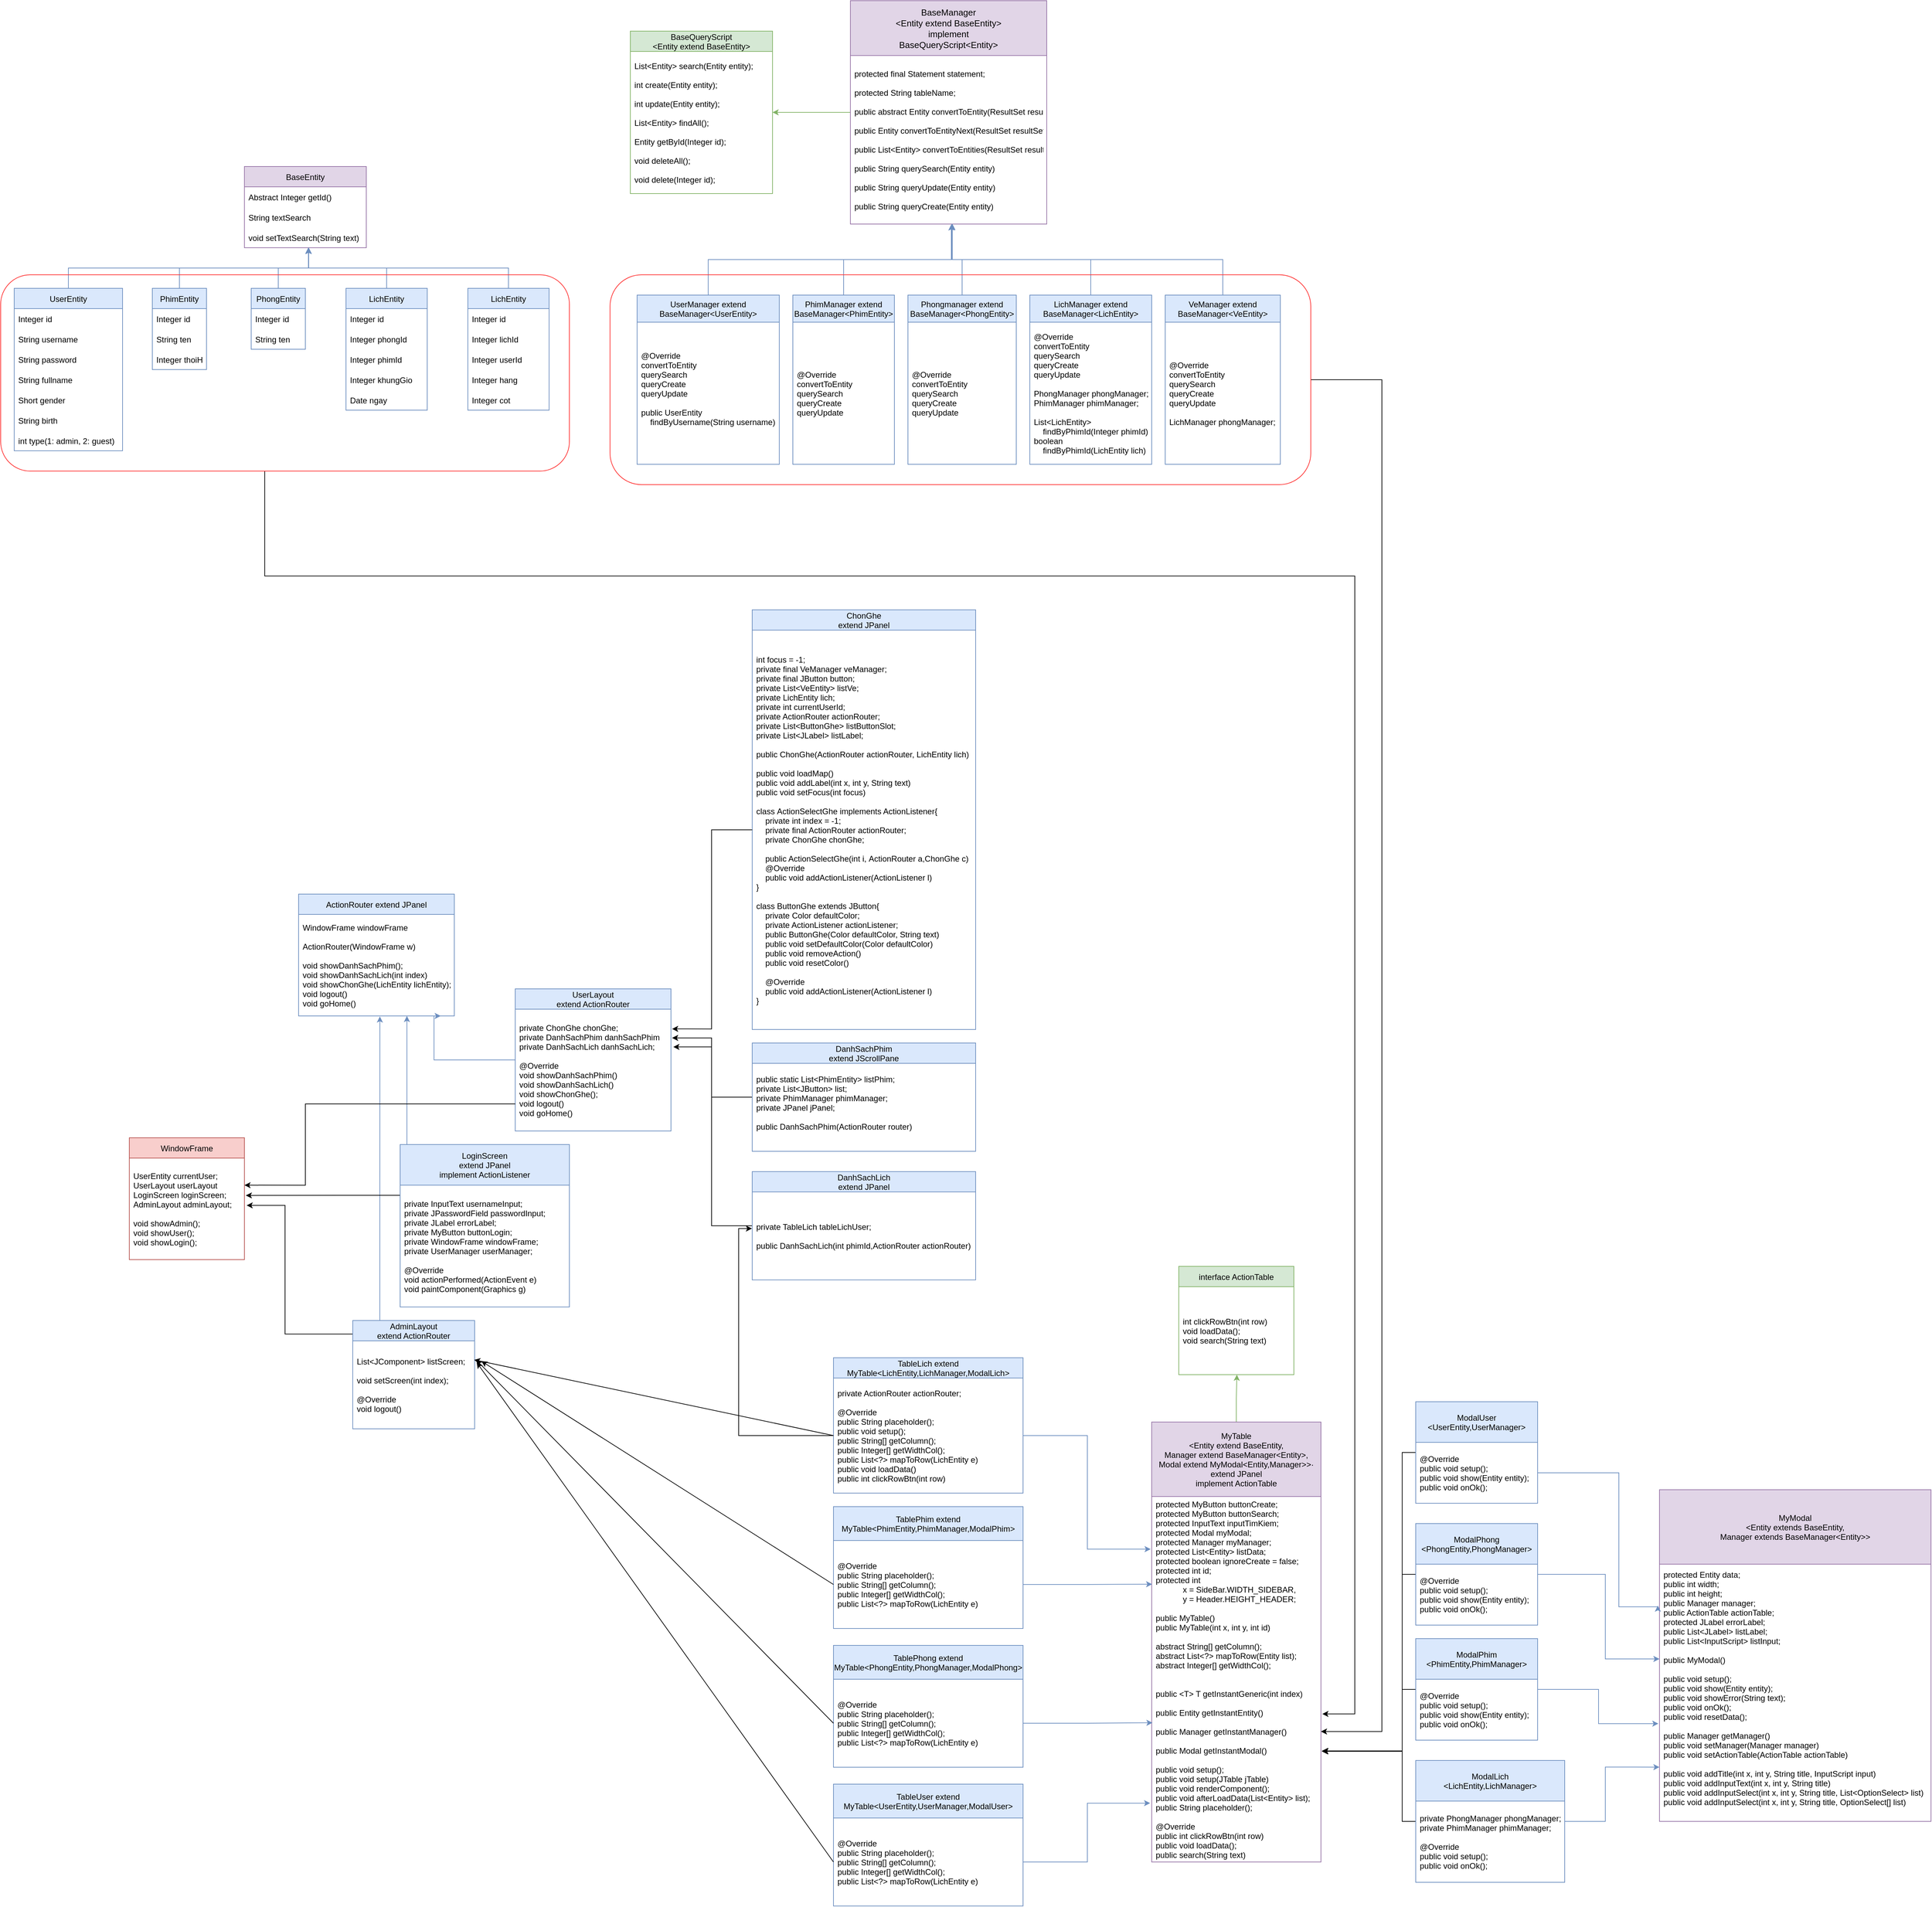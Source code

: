 <mxfile version="20.2.3" type="github">
  <diagram id="tWVxE0LewZjpC4ViL2S1" name="Trang-1">
    <mxGraphModel dx="1038" dy="571" grid="1" gridSize="10" guides="1" tooltips="1" connect="1" arrows="1" fold="1" page="1" pageScale="1" pageWidth="3300" pageHeight="4681" math="0" shadow="0">
      <root>
        <mxCell id="0" />
        <mxCell id="1" parent="0" />
        <mxCell id="_5IBjs-MmwCAJs9iHbY4-4" value="BaseEntity" style="swimlane;fontStyle=0;childLayout=stackLayout;horizontal=1;startSize=30;horizontalStack=0;resizeParent=1;resizeParentMax=0;resizeLast=0;collapsible=1;marginBottom=0;fillColor=#e1d5e7;strokeColor=#9673a6;" parent="1" vertex="1">
          <mxGeometry x="400" y="445" width="180" height="120" as="geometry" />
        </mxCell>
        <mxCell id="_5IBjs-MmwCAJs9iHbY4-5" value="Abstract Integer getId()                " style="text;strokeColor=none;fillColor=none;align=left;verticalAlign=middle;spacingLeft=4;spacingRight=4;overflow=hidden;points=[[0,0.5],[1,0.5]];portConstraint=eastwest;rotatable=0;" parent="_5IBjs-MmwCAJs9iHbY4-4" vertex="1">
          <mxGeometry y="30" width="180" height="30" as="geometry" />
        </mxCell>
        <mxCell id="_5IBjs-MmwCAJs9iHbY4-6" value="String textSearch" style="text;strokeColor=none;fillColor=none;align=left;verticalAlign=middle;spacingLeft=4;spacingRight=4;overflow=hidden;points=[[0,0.5],[1,0.5]];portConstraint=eastwest;rotatable=0;" parent="_5IBjs-MmwCAJs9iHbY4-4" vertex="1">
          <mxGeometry y="60" width="180" height="30" as="geometry" />
        </mxCell>
        <mxCell id="_5IBjs-MmwCAJs9iHbY4-7" value="void setTextSearch(String text)" style="text;strokeColor=none;fillColor=none;align=left;verticalAlign=middle;spacingLeft=4;spacingRight=4;overflow=hidden;points=[[0,0.5],[1,0.5]];portConstraint=eastwest;rotatable=0;" parent="_5IBjs-MmwCAJs9iHbY4-4" vertex="1">
          <mxGeometry y="90" width="180" height="30" as="geometry" />
        </mxCell>
        <mxCell id="THJy1XiFaCZpNf5jF_s0-51" style="edgeStyle=orthogonalEdgeStyle;rounded=0;orthogonalLoop=1;jettySize=auto;html=1;entryX=0.526;entryY=0.992;entryDx=0;entryDy=0;entryPerimeter=0;fillColor=#dae8fc;strokeColor=#6c8ebf;" edge="1" parent="1" source="_5IBjs-MmwCAJs9iHbY4-8" target="_5IBjs-MmwCAJs9iHbY4-7">
          <mxGeometry relative="1" as="geometry" />
        </mxCell>
        <mxCell id="_5IBjs-MmwCAJs9iHbY4-8" value="UserEntity" style="swimlane;fontStyle=0;childLayout=stackLayout;horizontal=1;startSize=30;horizontalStack=0;resizeParent=1;resizeParentMax=0;resizeLast=0;collapsible=1;marginBottom=0;fillColor=#dae8fc;strokeColor=#6c8ebf;" parent="1" vertex="1">
          <mxGeometry x="60" y="625" width="160" height="240" as="geometry" />
        </mxCell>
        <mxCell id="_5IBjs-MmwCAJs9iHbY4-9" value="Integer id" style="text;strokeColor=none;fillColor=none;align=left;verticalAlign=middle;spacingLeft=4;spacingRight=4;overflow=hidden;points=[[0,0.5],[1,0.5]];portConstraint=eastwest;rotatable=0;" parent="_5IBjs-MmwCAJs9iHbY4-8" vertex="1">
          <mxGeometry y="30" width="160" height="30" as="geometry" />
        </mxCell>
        <mxCell id="_5IBjs-MmwCAJs9iHbY4-10" value="String username" style="text;strokeColor=none;fillColor=none;align=left;verticalAlign=middle;spacingLeft=4;spacingRight=4;overflow=hidden;points=[[0,0.5],[1,0.5]];portConstraint=eastwest;rotatable=0;" parent="_5IBjs-MmwCAJs9iHbY4-8" vertex="1">
          <mxGeometry y="60" width="160" height="30" as="geometry" />
        </mxCell>
        <mxCell id="_5IBjs-MmwCAJs9iHbY4-11" value="String password" style="text;strokeColor=none;fillColor=none;align=left;verticalAlign=middle;spacingLeft=4;spacingRight=4;overflow=hidden;points=[[0,0.5],[1,0.5]];portConstraint=eastwest;rotatable=0;" parent="_5IBjs-MmwCAJs9iHbY4-8" vertex="1">
          <mxGeometry y="90" width="160" height="30" as="geometry" />
        </mxCell>
        <mxCell id="_5IBjs-MmwCAJs9iHbY4-18" value="String fullname" style="text;strokeColor=none;fillColor=none;align=left;verticalAlign=middle;spacingLeft=4;spacingRight=4;overflow=hidden;points=[[0,0.5],[1,0.5]];portConstraint=eastwest;rotatable=0;" parent="_5IBjs-MmwCAJs9iHbY4-8" vertex="1">
          <mxGeometry y="120" width="160" height="30" as="geometry" />
        </mxCell>
        <mxCell id="_5IBjs-MmwCAJs9iHbY4-17" value="Short gender" style="text;strokeColor=none;fillColor=none;align=left;verticalAlign=middle;spacingLeft=4;spacingRight=4;overflow=hidden;points=[[0,0.5],[1,0.5]];portConstraint=eastwest;rotatable=0;" parent="_5IBjs-MmwCAJs9iHbY4-8" vertex="1">
          <mxGeometry y="150" width="160" height="30" as="geometry" />
        </mxCell>
        <mxCell id="_5IBjs-MmwCAJs9iHbY4-16" value="String birth" style="text;strokeColor=none;fillColor=none;align=left;verticalAlign=middle;spacingLeft=4;spacingRight=4;overflow=hidden;points=[[0,0.5],[1,0.5]];portConstraint=eastwest;rotatable=0;" parent="_5IBjs-MmwCAJs9iHbY4-8" vertex="1">
          <mxGeometry y="180" width="160" height="30" as="geometry" />
        </mxCell>
        <mxCell id="_5IBjs-MmwCAJs9iHbY4-15" value="int type(1: admin, 2: guest)" style="text;strokeColor=none;fillColor=none;align=left;verticalAlign=middle;spacingLeft=4;spacingRight=4;overflow=hidden;points=[[0,0.5],[1,0.5]];portConstraint=eastwest;rotatable=0;" parent="_5IBjs-MmwCAJs9iHbY4-8" vertex="1">
          <mxGeometry y="210" width="160" height="30" as="geometry" />
        </mxCell>
        <mxCell id="THJy1XiFaCZpNf5jF_s0-52" style="edgeStyle=orthogonalEdgeStyle;rounded=0;orthogonalLoop=1;jettySize=auto;html=1;entryX=0.526;entryY=0.992;entryDx=0;entryDy=0;entryPerimeter=0;fillColor=#dae8fc;strokeColor=#6c8ebf;" edge="1" parent="1" source="_5IBjs-MmwCAJs9iHbY4-19" target="_5IBjs-MmwCAJs9iHbY4-7">
          <mxGeometry relative="1" as="geometry" />
        </mxCell>
        <mxCell id="_5IBjs-MmwCAJs9iHbY4-19" value="PhimEntity" style="swimlane;fontStyle=0;childLayout=stackLayout;horizontal=1;startSize=30;horizontalStack=0;resizeParent=1;resizeParentMax=0;resizeLast=0;collapsible=1;marginBottom=0;fillColor=#dae8fc;strokeColor=#6c8ebf;" parent="1" vertex="1">
          <mxGeometry x="264" y="625" width="80" height="120" as="geometry" />
        </mxCell>
        <mxCell id="_5IBjs-MmwCAJs9iHbY4-20" value="Integer id" style="text;strokeColor=none;fillColor=none;align=left;verticalAlign=middle;spacingLeft=4;spacingRight=4;overflow=hidden;points=[[0,0.5],[1,0.5]];portConstraint=eastwest;rotatable=0;" parent="_5IBjs-MmwCAJs9iHbY4-19" vertex="1">
          <mxGeometry y="30" width="80" height="30" as="geometry" />
        </mxCell>
        <mxCell id="_5IBjs-MmwCAJs9iHbY4-21" value="String ten" style="text;strokeColor=none;fillColor=none;align=left;verticalAlign=middle;spacingLeft=4;spacingRight=4;overflow=hidden;points=[[0,0.5],[1,0.5]];portConstraint=eastwest;rotatable=0;" parent="_5IBjs-MmwCAJs9iHbY4-19" vertex="1">
          <mxGeometry y="60" width="80" height="30" as="geometry" />
        </mxCell>
        <mxCell id="_5IBjs-MmwCAJs9iHbY4-22" value="Integer thoiHan" style="text;strokeColor=none;fillColor=none;align=left;verticalAlign=middle;spacingLeft=4;spacingRight=4;overflow=hidden;points=[[0,0.5],[1,0.5]];portConstraint=eastwest;rotatable=0;" parent="_5IBjs-MmwCAJs9iHbY4-19" vertex="1">
          <mxGeometry y="90" width="80" height="30" as="geometry" />
        </mxCell>
        <mxCell id="THJy1XiFaCZpNf5jF_s0-54" style="edgeStyle=orthogonalEdgeStyle;rounded=0;orthogonalLoop=1;jettySize=auto;html=1;entryX=0.526;entryY=0.973;entryDx=0;entryDy=0;entryPerimeter=0;fillColor=#dae8fc;strokeColor=#6c8ebf;" edge="1" parent="1" source="_5IBjs-MmwCAJs9iHbY4-27" target="_5IBjs-MmwCAJs9iHbY4-7">
          <mxGeometry relative="1" as="geometry" />
        </mxCell>
        <mxCell id="_5IBjs-MmwCAJs9iHbY4-27" value="PhongEntity" style="swimlane;fontStyle=0;childLayout=stackLayout;horizontal=1;startSize=30;horizontalStack=0;resizeParent=1;resizeParentMax=0;resizeLast=0;collapsible=1;marginBottom=0;fillColor=#dae8fc;strokeColor=#6c8ebf;" parent="1" vertex="1">
          <mxGeometry x="410" y="625" width="80" height="90" as="geometry" />
        </mxCell>
        <mxCell id="_5IBjs-MmwCAJs9iHbY4-28" value="Integer id" style="text;strokeColor=none;fillColor=none;align=left;verticalAlign=middle;spacingLeft=4;spacingRight=4;overflow=hidden;points=[[0,0.5],[1,0.5]];portConstraint=eastwest;rotatable=0;" parent="_5IBjs-MmwCAJs9iHbY4-27" vertex="1">
          <mxGeometry y="30" width="80" height="30" as="geometry" />
        </mxCell>
        <mxCell id="_5IBjs-MmwCAJs9iHbY4-29" value="String ten" style="text;strokeColor=none;fillColor=none;align=left;verticalAlign=middle;spacingLeft=4;spacingRight=4;overflow=hidden;points=[[0,0.5],[1,0.5]];portConstraint=eastwest;rotatable=0;" parent="_5IBjs-MmwCAJs9iHbY4-27" vertex="1">
          <mxGeometry y="60" width="80" height="30" as="geometry" />
        </mxCell>
        <mxCell id="THJy1XiFaCZpNf5jF_s0-55" style="edgeStyle=orthogonalEdgeStyle;rounded=0;orthogonalLoop=1;jettySize=auto;html=1;entryX=0.527;entryY=1.009;entryDx=0;entryDy=0;entryPerimeter=0;fillColor=#dae8fc;strokeColor=#6c8ebf;" edge="1" parent="1" source="_5IBjs-MmwCAJs9iHbY4-34" target="_5IBjs-MmwCAJs9iHbY4-7">
          <mxGeometry relative="1" as="geometry" />
        </mxCell>
        <mxCell id="_5IBjs-MmwCAJs9iHbY4-34" value="LichEntity" style="swimlane;fontStyle=0;childLayout=stackLayout;horizontal=1;startSize=30;horizontalStack=0;resizeParent=1;resizeParentMax=0;resizeLast=0;collapsible=1;marginBottom=0;fillColor=#dae8fc;strokeColor=#6c8ebf;" parent="1" vertex="1">
          <mxGeometry x="550" y="625" width="120" height="180" as="geometry" />
        </mxCell>
        <mxCell id="_5IBjs-MmwCAJs9iHbY4-35" value="Integer id" style="text;strokeColor=none;fillColor=none;align=left;verticalAlign=middle;spacingLeft=4;spacingRight=4;overflow=hidden;points=[[0,0.5],[1,0.5]];portConstraint=eastwest;rotatable=0;" parent="_5IBjs-MmwCAJs9iHbY4-34" vertex="1">
          <mxGeometry y="30" width="120" height="30" as="geometry" />
        </mxCell>
        <mxCell id="_5IBjs-MmwCAJs9iHbY4-36" value="Integer phongId" style="text;strokeColor=none;fillColor=none;align=left;verticalAlign=middle;spacingLeft=4;spacingRight=4;overflow=hidden;points=[[0,0.5],[1,0.5]];portConstraint=eastwest;rotatable=0;" parent="_5IBjs-MmwCAJs9iHbY4-34" vertex="1">
          <mxGeometry y="60" width="120" height="30" as="geometry" />
        </mxCell>
        <mxCell id="_5IBjs-MmwCAJs9iHbY4-37" value="Integer phimId" style="text;strokeColor=none;fillColor=none;align=left;verticalAlign=middle;spacingLeft=4;spacingRight=4;overflow=hidden;points=[[0,0.5],[1,0.5]];portConstraint=eastwest;rotatable=0;" parent="_5IBjs-MmwCAJs9iHbY4-34" vertex="1">
          <mxGeometry y="90" width="120" height="30" as="geometry" />
        </mxCell>
        <mxCell id="_5IBjs-MmwCAJs9iHbY4-38" value="Integer khungGio" style="text;strokeColor=none;fillColor=none;align=left;verticalAlign=middle;spacingLeft=4;spacingRight=4;overflow=hidden;points=[[0,0.5],[1,0.5]];portConstraint=eastwest;rotatable=0;" parent="_5IBjs-MmwCAJs9iHbY4-34" vertex="1">
          <mxGeometry y="120" width="120" height="30" as="geometry" />
        </mxCell>
        <mxCell id="_5IBjs-MmwCAJs9iHbY4-39" value="Date ngay" style="text;strokeColor=none;fillColor=none;align=left;verticalAlign=middle;spacingLeft=4;spacingRight=4;overflow=hidden;points=[[0,0.5],[1,0.5]];portConstraint=eastwest;rotatable=0;" parent="_5IBjs-MmwCAJs9iHbY4-34" vertex="1">
          <mxGeometry y="150" width="120" height="30" as="geometry" />
        </mxCell>
        <mxCell id="THJy1XiFaCZpNf5jF_s0-56" style="edgeStyle=orthogonalEdgeStyle;rounded=0;orthogonalLoop=1;jettySize=auto;html=1;entryX=0.526;entryY=1.009;entryDx=0;entryDy=0;entryPerimeter=0;fillColor=#dae8fc;strokeColor=#6c8ebf;" edge="1" parent="1" source="_5IBjs-MmwCAJs9iHbY4-42" target="_5IBjs-MmwCAJs9iHbY4-7">
          <mxGeometry relative="1" as="geometry" />
        </mxCell>
        <mxCell id="_5IBjs-MmwCAJs9iHbY4-42" value="LichEntity" style="swimlane;fontStyle=0;childLayout=stackLayout;horizontal=1;startSize=30;horizontalStack=0;resizeParent=1;resizeParentMax=0;resizeLast=0;collapsible=1;marginBottom=0;fillColor=#dae8fc;strokeColor=#6c8ebf;" parent="1" vertex="1">
          <mxGeometry x="730" y="625" width="120" height="180" as="geometry" />
        </mxCell>
        <mxCell id="_5IBjs-MmwCAJs9iHbY4-43" value="Integer id" style="text;strokeColor=none;fillColor=none;align=left;verticalAlign=middle;spacingLeft=4;spacingRight=4;overflow=hidden;points=[[0,0.5],[1,0.5]];portConstraint=eastwest;rotatable=0;" parent="_5IBjs-MmwCAJs9iHbY4-42" vertex="1">
          <mxGeometry y="30" width="120" height="30" as="geometry" />
        </mxCell>
        <mxCell id="_5IBjs-MmwCAJs9iHbY4-44" value="Integer lichId" style="text;strokeColor=none;fillColor=none;align=left;verticalAlign=middle;spacingLeft=4;spacingRight=4;overflow=hidden;points=[[0,0.5],[1,0.5]];portConstraint=eastwest;rotatable=0;" parent="_5IBjs-MmwCAJs9iHbY4-42" vertex="1">
          <mxGeometry y="60" width="120" height="30" as="geometry" />
        </mxCell>
        <mxCell id="_5IBjs-MmwCAJs9iHbY4-45" value="Integer userId" style="text;strokeColor=none;fillColor=none;align=left;verticalAlign=middle;spacingLeft=4;spacingRight=4;overflow=hidden;points=[[0,0.5],[1,0.5]];portConstraint=eastwest;rotatable=0;" parent="_5IBjs-MmwCAJs9iHbY4-42" vertex="1">
          <mxGeometry y="90" width="120" height="30" as="geometry" />
        </mxCell>
        <mxCell id="_5IBjs-MmwCAJs9iHbY4-46" value="Integer hang" style="text;strokeColor=none;fillColor=none;align=left;verticalAlign=middle;spacingLeft=4;spacingRight=4;overflow=hidden;points=[[0,0.5],[1,0.5]];portConstraint=eastwest;rotatable=0;" parent="_5IBjs-MmwCAJs9iHbY4-42" vertex="1">
          <mxGeometry y="120" width="120" height="30" as="geometry" />
        </mxCell>
        <mxCell id="_5IBjs-MmwCAJs9iHbY4-47" value="Integer cot" style="text;strokeColor=none;fillColor=none;align=left;verticalAlign=middle;spacingLeft=4;spacingRight=4;overflow=hidden;points=[[0,0.5],[1,0.5]];portConstraint=eastwest;rotatable=0;" parent="_5IBjs-MmwCAJs9iHbY4-42" vertex="1">
          <mxGeometry y="150" width="120" height="30" as="geometry" />
        </mxCell>
        <mxCell id="_5IBjs-MmwCAJs9iHbY4-83" value="" style="edgeStyle=orthogonalEdgeStyle;rounded=0;orthogonalLoop=1;jettySize=auto;html=1;fontSize=13;fillColor=#d5e8d4;strokeColor=#82b366;" parent="1" source="_5IBjs-MmwCAJs9iHbY4-48" target="_5IBjs-MmwCAJs9iHbY4-80" edge="1">
          <mxGeometry relative="1" as="geometry">
            <Array as="points">
              <mxPoint x="1375" y="405" />
              <mxPoint x="1375" y="405" />
            </Array>
          </mxGeometry>
        </mxCell>
        <mxCell id="_5IBjs-MmwCAJs9iHbY4-48" value="BaseManager&#xa;&lt;Entity extend BaseEntity&gt;&#xa;implement &#xa;BaseQueryScript&lt;Entity&gt;" style="swimlane;fontStyle=0;childLayout=stackLayout;horizontal=1;startSize=81;horizontalStack=0;resizeParent=1;resizeParentMax=0;resizeLast=0;collapsible=1;marginBottom=0;fontSize=13;fillColor=#e1d5e7;strokeColor=#9673a6;" parent="1" vertex="1">
          <mxGeometry x="1295" y="200" width="290" height="330" as="geometry" />
        </mxCell>
        <mxCell id="_5IBjs-MmwCAJs9iHbY4-49" value="protected final Statement statement;&#xa;&#xa;protected String tableName;&#xa;&#xa;public abstract Entity convertToEntity(ResultSet resultSet)&#xa;&#xa;public Entity convertToEntityNext(ResultSet resultSet)&#xa;&#xa;public List&lt;Entity&gt; convertToEntities(ResultSet resultSet)&#xa;&#xa;public String querySearch(Entity entity)&#xa;&#xa;public String queryUpdate(Entity entity)&#xa;&#xa;public String queryCreate(Entity entity)" style="text;strokeColor=none;fillColor=none;align=left;verticalAlign=middle;spacingLeft=4;spacingRight=4;overflow=hidden;points=[[0,0.5],[1,0.5]];portConstraint=eastwest;rotatable=0;" parent="_5IBjs-MmwCAJs9iHbY4-48" vertex="1">
          <mxGeometry y="81" width="290" height="249" as="geometry" />
        </mxCell>
        <mxCell id="THJy1XiFaCZpNf5jF_s0-68" style="edgeStyle=orthogonalEdgeStyle;rounded=0;orthogonalLoop=1;jettySize=auto;html=1;entryX=0.519;entryY=0.998;entryDx=0;entryDy=0;entryPerimeter=0;fillColor=#dae8fc;strokeColor=#6c8ebf;" edge="1" parent="1" source="_5IBjs-MmwCAJs9iHbY4-60" target="_5IBjs-MmwCAJs9iHbY4-49">
          <mxGeometry relative="1" as="geometry" />
        </mxCell>
        <mxCell id="_5IBjs-MmwCAJs9iHbY4-60" value="UserManager extend&#xa;BaseManager&lt;UserEntity&gt;" style="swimlane;fontStyle=0;childLayout=stackLayout;horizontal=1;startSize=40;horizontalStack=0;resizeParent=1;resizeParentMax=0;resizeLast=0;collapsible=1;marginBottom=0;fillColor=#dae8fc;strokeColor=#6c8ebf;" parent="1" vertex="1">
          <mxGeometry x="980" y="635" width="210" height="250" as="geometry" />
        </mxCell>
        <mxCell id="_5IBjs-MmwCAJs9iHbY4-63" value="@Override&#xa;convertToEntity&#xa;querySearch&#xa;queryCreate&#xa;queryUpdate&#xa;&#xa;public UserEntity&#xa;    findByUsername(String username)&#xa;" style="text;strokeColor=none;fillColor=none;align=left;verticalAlign=middle;spacingLeft=4;spacingRight=4;overflow=hidden;points=[[0,0.5],[1,0.5]];portConstraint=eastwest;rotatable=0;" parent="_5IBjs-MmwCAJs9iHbY4-60" vertex="1">
          <mxGeometry y="40" width="210" height="210" as="geometry" />
        </mxCell>
        <mxCell id="_5IBjs-MmwCAJs9iHbY4-79" value="BaseQueryScript&#xa;&lt;Entity extend BaseEntity&gt;" style="swimlane;fontStyle=0;childLayout=stackLayout;horizontal=1;startSize=30;horizontalStack=0;resizeParent=1;resizeParentMax=0;resizeLast=0;collapsible=1;marginBottom=0;fillColor=#d5e8d4;strokeColor=#82b366;" parent="1" vertex="1">
          <mxGeometry x="970" y="245" width="210" height="240" as="geometry" />
        </mxCell>
        <mxCell id="_5IBjs-MmwCAJs9iHbY4-80" value="List&lt;Entity&gt; search(Entity entity);&#xa;&#xa;int create(Entity entity);&#xa;&#xa;int update(Entity entity);&#xa;&#xa;List&lt;Entity&gt; findAll();&#xa;&#xa;Entity getById(Integer id);&#xa;&#xa;void deleteAll();&#xa;&#xa;void delete(Integer id);" style="text;strokeColor=none;fillColor=none;align=left;verticalAlign=middle;spacingLeft=4;spacingRight=4;overflow=hidden;points=[[0,0.5],[1,0.5]];portConstraint=eastwest;rotatable=0;" parent="_5IBjs-MmwCAJs9iHbY4-79" vertex="1">
          <mxGeometry y="30" width="210" height="210" as="geometry" />
        </mxCell>
        <mxCell id="THJy1XiFaCZpNf5jF_s0-67" style="edgeStyle=orthogonalEdgeStyle;rounded=0;orthogonalLoop=1;jettySize=auto;html=1;entryX=0.519;entryY=1;entryDx=0;entryDy=0;entryPerimeter=0;fillColor=#dae8fc;strokeColor=#6c8ebf;" edge="1" parent="1" source="_5IBjs-MmwCAJs9iHbY4-86" target="_5IBjs-MmwCAJs9iHbY4-49">
          <mxGeometry relative="1" as="geometry" />
        </mxCell>
        <mxCell id="_5IBjs-MmwCAJs9iHbY4-86" value="PhimManager extend&#xa;BaseManager&lt;PhimEntity&gt;" style="swimlane;fontStyle=0;childLayout=stackLayout;horizontal=1;startSize=40;horizontalStack=0;resizeParent=1;resizeParentMax=0;resizeLast=0;collapsible=1;marginBottom=0;fillColor=#dae8fc;strokeColor=#6c8ebf;" parent="1" vertex="1">
          <mxGeometry x="1210" y="635" width="150" height="250" as="geometry" />
        </mxCell>
        <mxCell id="_5IBjs-MmwCAJs9iHbY4-87" value="@Override&#xa;convertToEntity&#xa;querySearch&#xa;queryCreate&#xa;queryUpdate" style="text;strokeColor=none;fillColor=none;align=left;verticalAlign=middle;spacingLeft=4;spacingRight=4;overflow=hidden;points=[[0,0.5],[1,0.5]];portConstraint=eastwest;rotatable=0;" parent="_5IBjs-MmwCAJs9iHbY4-86" vertex="1">
          <mxGeometry y="40" width="150" height="210" as="geometry" />
        </mxCell>
        <mxCell id="THJy1XiFaCZpNf5jF_s0-70" style="edgeStyle=orthogonalEdgeStyle;rounded=0;orthogonalLoop=1;jettySize=auto;html=1;entryX=0.514;entryY=1.002;entryDx=0;entryDy=0;entryPerimeter=0;fillColor=#dae8fc;strokeColor=#6c8ebf;" edge="1" parent="1" source="_5IBjs-MmwCAJs9iHbY4-88" target="_5IBjs-MmwCAJs9iHbY4-49">
          <mxGeometry relative="1" as="geometry" />
        </mxCell>
        <mxCell id="_5IBjs-MmwCAJs9iHbY4-88" value="LichManager extend&#xa;BaseManager&lt;LichEntity&gt;" style="swimlane;fontStyle=0;childLayout=stackLayout;horizontal=1;startSize=40;horizontalStack=0;resizeParent=1;resizeParentMax=0;resizeLast=0;collapsible=1;marginBottom=0;fillColor=#dae8fc;strokeColor=#6c8ebf;" parent="1" vertex="1">
          <mxGeometry x="1560" y="635" width="180" height="250" as="geometry" />
        </mxCell>
        <mxCell id="_5IBjs-MmwCAJs9iHbY4-89" value="@Override&#xa;convertToEntity&#xa;querySearch&#xa;queryCreate&#xa;queryUpdate&#xa;&#xa;PhongManager phongManager;&#xa;PhimManager phimManager;&#xa;&#xa;List&lt;LichEntity&gt; &#xa;    findByPhimId(Integer phimId)&#xa;boolean &#xa;    findByPhimId(LichEntity lich)" style="text;strokeColor=none;fillColor=none;align=left;verticalAlign=middle;spacingLeft=4;spacingRight=4;overflow=hidden;points=[[0,0.5],[1,0.5]];portConstraint=eastwest;rotatable=0;" parent="_5IBjs-MmwCAJs9iHbY4-88" vertex="1">
          <mxGeometry y="40" width="180" height="210" as="geometry" />
        </mxCell>
        <mxCell id="THJy1XiFaCZpNf5jF_s0-104" style="edgeStyle=orthogonalEdgeStyle;rounded=0;orthogonalLoop=1;jettySize=auto;html=1;entryX=0.517;entryY=0.999;entryDx=0;entryDy=0;entryPerimeter=0;fillColor=#dae8fc;strokeColor=#6c8ebf;" edge="1" parent="1" source="THJy1XiFaCZpNf5jF_s0-2" target="_5IBjs-MmwCAJs9iHbY4-49">
          <mxGeometry relative="1" as="geometry" />
        </mxCell>
        <mxCell id="THJy1XiFaCZpNf5jF_s0-2" value="Phongmanager extend&#xa;BaseManager&lt;PhongEntity&gt;" style="swimlane;fontStyle=0;childLayout=stackLayout;horizontal=1;startSize=40;horizontalStack=0;resizeParent=1;resizeParentMax=0;resizeLast=0;collapsible=1;marginBottom=0;fillColor=#dae8fc;strokeColor=#6c8ebf;" vertex="1" parent="1">
          <mxGeometry x="1380" y="635" width="160" height="250" as="geometry" />
        </mxCell>
        <mxCell id="THJy1XiFaCZpNf5jF_s0-3" value="@Override&#xa;convertToEntity&#xa;querySearch&#xa;queryCreate&#xa;queryUpdate" style="text;strokeColor=none;fillColor=none;align=left;verticalAlign=middle;spacingLeft=4;spacingRight=4;overflow=hidden;points=[[0,0.5],[1,0.5]];portConstraint=eastwest;rotatable=0;" vertex="1" parent="THJy1XiFaCZpNf5jF_s0-2">
          <mxGeometry y="40" width="160" height="210" as="geometry" />
        </mxCell>
        <mxCell id="THJy1XiFaCZpNf5jF_s0-71" style="edgeStyle=orthogonalEdgeStyle;rounded=0;orthogonalLoop=1;jettySize=auto;html=1;entryX=0.518;entryY=1;entryDx=0;entryDy=0;entryPerimeter=0;fillColor=#dae8fc;strokeColor=#6c8ebf;" edge="1" parent="1" source="THJy1XiFaCZpNf5jF_s0-4" target="_5IBjs-MmwCAJs9iHbY4-49">
          <mxGeometry relative="1" as="geometry" />
        </mxCell>
        <mxCell id="THJy1XiFaCZpNf5jF_s0-4" value="VeManager extend&#xa;BaseManager&lt;VeEntity&gt;" style="swimlane;fontStyle=0;childLayout=stackLayout;horizontal=1;startSize=40;horizontalStack=0;resizeParent=1;resizeParentMax=0;resizeLast=0;collapsible=1;marginBottom=0;fillColor=#dae8fc;strokeColor=#6c8ebf;" vertex="1" parent="1">
          <mxGeometry x="1760" y="635" width="170" height="250" as="geometry" />
        </mxCell>
        <mxCell id="THJy1XiFaCZpNf5jF_s0-5" value="@Override&#xa;convertToEntity&#xa;querySearch&#xa;queryCreate&#xa;queryUpdate&#xa;&#xa;LichManager phongManager;" style="text;strokeColor=none;fillColor=none;align=left;verticalAlign=middle;spacingLeft=4;spacingRight=4;overflow=hidden;points=[[0,0.5],[1,0.5]];portConstraint=eastwest;rotatable=0;" vertex="1" parent="THJy1XiFaCZpNf5jF_s0-4">
          <mxGeometry y="40" width="170" height="210" as="geometry" />
        </mxCell>
        <mxCell id="THJy1XiFaCZpNf5jF_s0-13" value="WindowFrame" style="swimlane;fontStyle=0;childLayout=stackLayout;horizontal=1;startSize=30;horizontalStack=0;resizeParent=1;resizeParentMax=0;resizeLast=0;collapsible=1;marginBottom=0;fillColor=#f8cecc;strokeColor=#b85450;" vertex="1" parent="1">
          <mxGeometry x="230" y="1880" width="170" height="180" as="geometry" />
        </mxCell>
        <mxCell id="THJy1XiFaCZpNf5jF_s0-14" value="UserEntity currentUser;&#xa;UserLayout userLayout&#xa;LoginScreen loginScreen;&#xa;AdminLayout adminLayout;&#xa;&#xa;void showAdmin();&#xa;void showUser();&#xa;void showLogin();" style="text;strokeColor=none;fillColor=none;align=left;verticalAlign=middle;spacingLeft=4;spacingRight=4;overflow=hidden;points=[[0,0.5],[1,0.5]];portConstraint=eastwest;rotatable=0;" vertex="1" parent="THJy1XiFaCZpNf5jF_s0-13">
          <mxGeometry y="30" width="170" height="150" as="geometry" />
        </mxCell>
        <mxCell id="THJy1XiFaCZpNf5jF_s0-19" value="ActionRouter extend JPanel" style="swimlane;fontStyle=0;childLayout=stackLayout;horizontal=1;startSize=30;horizontalStack=0;resizeParent=1;resizeParentMax=0;resizeLast=0;collapsible=1;marginBottom=0;fillColor=#dae8fc;strokeColor=#6c8ebf;" vertex="1" parent="1">
          <mxGeometry x="480" y="1520" width="230" height="180" as="geometry" />
        </mxCell>
        <mxCell id="THJy1XiFaCZpNf5jF_s0-20" value="WindowFrame windowFrame&#xa;&#xa;ActionRouter(WindowFrame w)&#xa;&#xa;void showDanhSachPhim();&#xa;void showDanhSachLich(int index)&#xa;void showChonGhe(LichEntity lichEntity);&#xa;void logout()&#xa;void goHome()" style="text;strokeColor=none;fillColor=none;align=left;verticalAlign=middle;spacingLeft=4;spacingRight=4;overflow=hidden;points=[[0,0.5],[1,0.5]];portConstraint=eastwest;rotatable=0;" vertex="1" parent="THJy1XiFaCZpNf5jF_s0-19">
          <mxGeometry y="30" width="230" height="150" as="geometry" />
        </mxCell>
        <mxCell id="THJy1XiFaCZpNf5jF_s0-59" style="edgeStyle=orthogonalEdgeStyle;rounded=0;orthogonalLoop=1;jettySize=auto;html=1;entryX=0.522;entryY=1.005;entryDx=0;entryDy=0;entryPerimeter=0;fillColor=#dae8fc;strokeColor=#6c8ebf;" edge="1" parent="1" source="THJy1XiFaCZpNf5jF_s0-21" target="THJy1XiFaCZpNf5jF_s0-20">
          <mxGeometry relative="1" as="geometry">
            <Array as="points">
              <mxPoint x="600" y="2030" />
              <mxPoint x="600" y="2030" />
            </Array>
          </mxGeometry>
        </mxCell>
        <mxCell id="THJy1XiFaCZpNf5jF_s0-99" style="edgeStyle=orthogonalEdgeStyle;rounded=0;orthogonalLoop=1;jettySize=auto;html=1;entryX=1.019;entryY=0.466;entryDx=0;entryDy=0;entryPerimeter=0;" edge="1" parent="1" source="THJy1XiFaCZpNf5jF_s0-21" target="THJy1XiFaCZpNf5jF_s0-14">
          <mxGeometry relative="1" as="geometry">
            <Array as="points">
              <mxPoint x="460" y="2170" />
              <mxPoint x="460" y="1980" />
            </Array>
          </mxGeometry>
        </mxCell>
        <mxCell id="THJy1XiFaCZpNf5jF_s0-21" value="AdminLayout&#xa;extend ActionRouter" style="swimlane;fontStyle=0;childLayout=stackLayout;horizontal=1;startSize=30;horizontalStack=0;resizeParent=1;resizeParentMax=0;resizeLast=0;collapsible=1;marginBottom=0;fillColor=#dae8fc;strokeColor=#6c8ebf;" vertex="1" parent="1">
          <mxGeometry x="560" y="2150" width="180" height="160" as="geometry" />
        </mxCell>
        <mxCell id="THJy1XiFaCZpNf5jF_s0-22" value="List&lt;JComponent&gt; listScreen;&#xa;&#xa;void setScreen(int index);&#xa;&#xa;@Override&#xa;void logout()" style="text;strokeColor=none;fillColor=none;align=left;verticalAlign=middle;spacingLeft=4;spacingRight=4;overflow=hidden;points=[[0,0.5],[1,0.5]];portConstraint=eastwest;rotatable=0;" vertex="1" parent="THJy1XiFaCZpNf5jF_s0-21">
          <mxGeometry y="30" width="180" height="130" as="geometry" />
        </mxCell>
        <mxCell id="THJy1XiFaCZpNf5jF_s0-60" style="edgeStyle=orthogonalEdgeStyle;rounded=0;orthogonalLoop=1;jettySize=auto;html=1;fillColor=#dae8fc;strokeColor=#6c8ebf;" edge="1" parent="1" source="THJy1XiFaCZpNf5jF_s0-23">
          <mxGeometry relative="1" as="geometry">
            <mxPoint x="690" y="1700" as="targetPoint" />
            <Array as="points">
              <mxPoint x="680" y="1765" />
              <mxPoint x="680" y="1700" />
            </Array>
          </mxGeometry>
        </mxCell>
        <mxCell id="THJy1XiFaCZpNf5jF_s0-23" value="UserLayout&#xa;extend ActionRouter" style="swimlane;fontStyle=0;childLayout=stackLayout;horizontal=1;startSize=30;horizontalStack=0;resizeParent=1;resizeParentMax=0;resizeLast=0;collapsible=1;marginBottom=0;fillColor=#dae8fc;strokeColor=#6c8ebf;" vertex="1" parent="1">
          <mxGeometry x="800" y="1660" width="230" height="210" as="geometry" />
        </mxCell>
        <mxCell id="THJy1XiFaCZpNf5jF_s0-24" value="private ChonGhe chonGhe;&#xa;private DanhSachPhim danhSachPhim&#xa;private DanhSachLich danhSachLich;&#xa;&#xa;@Override&#xa;void showDanhSachPhim()&#xa;void showDanhSachLich()&#xa;void showChonGhe();&#xa;void logout()&#xa;void goHome()" style="text;strokeColor=none;fillColor=none;align=left;verticalAlign=middle;spacingLeft=4;spacingRight=4;overflow=hidden;points=[[0,0.5],[1,0.5]];portConstraint=eastwest;rotatable=0;" vertex="1" parent="THJy1XiFaCZpNf5jF_s0-23">
          <mxGeometry y="30" width="230" height="180" as="geometry" />
        </mxCell>
        <mxCell id="THJy1XiFaCZpNf5jF_s0-61" style="edgeStyle=orthogonalEdgeStyle;rounded=0;orthogonalLoop=1;jettySize=auto;html=1;fillColor=#dae8fc;strokeColor=#6c8ebf;" edge="1" parent="1" source="THJy1XiFaCZpNf5jF_s0-25" target="THJy1XiFaCZpNf5jF_s0-20">
          <mxGeometry relative="1" as="geometry">
            <Array as="points">
              <mxPoint x="640" y="1760" />
              <mxPoint x="640" y="1760" />
            </Array>
          </mxGeometry>
        </mxCell>
        <mxCell id="THJy1XiFaCZpNf5jF_s0-98" style="edgeStyle=orthogonalEdgeStyle;rounded=0;orthogonalLoop=1;jettySize=auto;html=1;entryX=1.012;entryY=0.368;entryDx=0;entryDy=0;entryPerimeter=0;" edge="1" parent="1" source="THJy1XiFaCZpNf5jF_s0-25" target="THJy1XiFaCZpNf5jF_s0-14">
          <mxGeometry relative="1" as="geometry">
            <Array as="points">
              <mxPoint x="570" y="1965" />
              <mxPoint x="570" y="1965" />
            </Array>
          </mxGeometry>
        </mxCell>
        <mxCell id="THJy1XiFaCZpNf5jF_s0-25" value="LoginScreen&#xa;extend JPanel &#xa;implement ActionListener" style="swimlane;fontStyle=0;childLayout=stackLayout;horizontal=1;startSize=60;horizontalStack=0;resizeParent=1;resizeParentMax=0;resizeLast=0;collapsible=1;marginBottom=0;fillColor=#dae8fc;strokeColor=#6c8ebf;" vertex="1" parent="1">
          <mxGeometry x="630" y="1890" width="250" height="240" as="geometry" />
        </mxCell>
        <mxCell id="THJy1XiFaCZpNf5jF_s0-26" value="private InputText usernameInput;&#xa;private JPasswordField passwordInput;&#xa;private JLabel errorLabel;&#xa;private MyButton buttonLogin;&#xa;private WindowFrame windowFrame;&#xa;private UserManager userManager;&#xa;&#xa;@Override&#xa;void actionPerformed(ActionEvent e)&#xa;void paintComponent(Graphics g)" style="text;strokeColor=none;fillColor=none;align=left;verticalAlign=middle;spacingLeft=4;spacingRight=4;overflow=hidden;points=[[0,0.5],[1,0.5]];portConstraint=eastwest;rotatable=0;" vertex="1" parent="THJy1XiFaCZpNf5jF_s0-25">
          <mxGeometry y="60" width="250" height="180" as="geometry" />
        </mxCell>
        <mxCell id="THJy1XiFaCZpNf5jF_s0-79" style="edgeStyle=orthogonalEdgeStyle;rounded=0;orthogonalLoop=1;jettySize=auto;html=1;entryX=0.505;entryY=1;entryDx=0;entryDy=0;entryPerimeter=0;fillColor=#d5e8d4;strokeColor=#82b366;" edge="1" parent="1" source="THJy1XiFaCZpNf5jF_s0-27" target="THJy1XiFaCZpNf5jF_s0-30">
          <mxGeometry relative="1" as="geometry" />
        </mxCell>
        <mxCell id="THJy1XiFaCZpNf5jF_s0-27" value="MyTable&#xa;&lt;Entity extend BaseEntity,&#xa;Manager extend BaseManager&lt;Entity&gt;,&#xa;Modal extend MyModal&lt;Entity,Manager&gt;&gt;·&#xa;extend JPanel &#xa;implement ActionTable" style="swimlane;fontStyle=0;childLayout=stackLayout;horizontal=1;startSize=110;horizontalStack=0;resizeParent=1;resizeParentMax=0;resizeLast=0;collapsible=1;marginBottom=0;fillColor=#e1d5e7;strokeColor=#9673a6;" vertex="1" parent="1">
          <mxGeometry x="1740" y="2300" width="250" height="650" as="geometry" />
        </mxCell>
        <mxCell id="THJy1XiFaCZpNf5jF_s0-28" value="protected MyButton buttonCreate;&#xa;protected MyButton buttonSearch;&#xa;protected InputText inputTimKiem;&#xa;protected Modal myModal;&#xa;protected Manager myManager;&#xa;protected List&lt;Entity&gt; listData;&#xa;protected boolean ignoreCreate = false;&#xa;protected int id;&#xa;protected int&#xa;            x = SideBar.WIDTH_SIDEBAR,&#xa;            y = Header.HEIGHT_HEADER;&#xa;&#xa;public MyTable()&#xa;public MyTable(int x, int y, int id)&#xa;&#xa;abstract String[] getColumn();&#xa;abstract List&lt;?&gt; mapToRow(Entity list);&#xa;abstract Integer[] getWidthCol();&#xa;&#xa;&#xa;public &lt;T&gt; T getInstantGeneric(int index)&#xa;&#xa;public Entity getInstantEntity()&#xa;&#xa;public Manager getInstantManager()&#xa;&#xa;public Modal getInstantModal()&#xa;&#xa;public void setup();&#xa;public void setup(JTable jTable)&#xa;public void renderComponent();&#xa;public void afterLoadData(List&lt;Entity&gt; list);&#xa;public String placeholder();&#xa;&#xa;@Override&#xa;public int clickRowBtn(int row)&#xa;public void loadData();&#xa;public search(String text)" style="text;strokeColor=none;fillColor=none;align=left;verticalAlign=middle;spacingLeft=4;spacingRight=4;overflow=hidden;points=[[0,0.5],[1,0.5]];portConstraint=eastwest;rotatable=0;" vertex="1" parent="THJy1XiFaCZpNf5jF_s0-27">
          <mxGeometry y="110" width="250" height="540" as="geometry" />
        </mxCell>
        <mxCell id="THJy1XiFaCZpNf5jF_s0-29" value="interface ActionTable" style="swimlane;fontStyle=0;childLayout=stackLayout;horizontal=1;startSize=30;horizontalStack=0;resizeParent=1;resizeParentMax=0;resizeLast=0;collapsible=1;marginBottom=0;fillColor=#d5e8d4;strokeColor=#82b366;" vertex="1" parent="1">
          <mxGeometry x="1780" y="2070" width="170" height="160" as="geometry" />
        </mxCell>
        <mxCell id="THJy1XiFaCZpNf5jF_s0-30" value="int clickRowBtn(int row)&#xa;void loadData();&#xa;void search(String text)" style="text;strokeColor=none;fillColor=none;align=left;verticalAlign=middle;spacingLeft=4;spacingRight=4;overflow=hidden;points=[[0,0.5],[1,0.5]];portConstraint=eastwest;rotatable=0;" vertex="1" parent="THJy1XiFaCZpNf5jF_s0-29">
          <mxGeometry y="30" width="170" height="130" as="geometry" />
        </mxCell>
        <mxCell id="THJy1XiFaCZpNf5jF_s0-89" style="edgeStyle=orthogonalEdgeStyle;rounded=0;orthogonalLoop=1;jettySize=auto;html=1;entryX=-0.001;entryY=0.416;entryDx=0;entryDy=0;entryPerimeter=0;exitX=0;exitY=0.5;exitDx=0;exitDy=0;" edge="1" parent="1" source="THJy1XiFaCZpNf5jF_s0-32" target="THJy1XiFaCZpNf5jF_s0-85">
          <mxGeometry relative="1" as="geometry" />
        </mxCell>
        <mxCell id="THJy1XiFaCZpNf5jF_s0-31" value="TableLich extend &#xa;MyTable&lt;LichEntity,LichManager,ModalLich&gt;" style="swimlane;fontStyle=0;childLayout=stackLayout;horizontal=1;startSize=30;horizontalStack=0;resizeParent=1;resizeParentMax=0;resizeLast=0;collapsible=1;marginBottom=0;fillColor=#dae8fc;strokeColor=#6c8ebf;" vertex="1" parent="1">
          <mxGeometry x="1270" y="2205" width="280" height="200" as="geometry" />
        </mxCell>
        <mxCell id="THJy1XiFaCZpNf5jF_s0-32" value="private ActionRouter actionRouter;&#xa;&#xa;@Override&#xa;public String placeholder();&#xa;public void setup();&#xa;public String[] getColumn();&#xa;public Integer[] getWidthCol();&#xa;public List&lt;?&gt; mapToRow(LichEntity e)&#xa;public void loadData()&#xa;public int clickRowBtn(int row)" style="text;strokeColor=none;fillColor=none;align=left;verticalAlign=middle;spacingLeft=4;spacingRight=4;overflow=hidden;points=[[0,0.5],[1,0.5]];portConstraint=eastwest;rotatable=0;" vertex="1" parent="THJy1XiFaCZpNf5jF_s0-31">
          <mxGeometry y="30" width="280" height="170" as="geometry" />
        </mxCell>
        <mxCell id="THJy1XiFaCZpNf5jF_s0-33" value="TablePhim extend &#xa;MyTable&lt;PhimEntity,PhimManager,ModalPhim&gt;" style="swimlane;fontStyle=0;childLayout=stackLayout;horizontal=1;startSize=50;horizontalStack=0;resizeParent=1;resizeParentMax=0;resizeLast=0;collapsible=1;marginBottom=0;fillColor=#dae8fc;strokeColor=#6c8ebf;" vertex="1" parent="1">
          <mxGeometry x="1270" y="2425" width="280" height="180" as="geometry" />
        </mxCell>
        <mxCell id="THJy1XiFaCZpNf5jF_s0-34" value="@Override&#xa;public String placeholder();&#xa;public String[] getColumn();&#xa;public Integer[] getWidthCol();&#xa;public List&lt;?&gt; mapToRow(LichEntity e)" style="text;strokeColor=none;fillColor=none;align=left;verticalAlign=middle;spacingLeft=4;spacingRight=4;overflow=hidden;points=[[0,0.5],[1,0.5]];portConstraint=eastwest;rotatable=0;" vertex="1" parent="THJy1XiFaCZpNf5jF_s0-33">
          <mxGeometry y="50" width="280" height="130" as="geometry" />
        </mxCell>
        <mxCell id="THJy1XiFaCZpNf5jF_s0-35" value="TablePhong extend &#xa;MyTable&lt;PhongEntity,PhongManager,ModalPhong&gt;" style="swimlane;fontStyle=0;childLayout=stackLayout;horizontal=1;startSize=50;horizontalStack=0;resizeParent=1;resizeParentMax=0;resizeLast=0;collapsible=1;marginBottom=0;fillColor=#dae8fc;strokeColor=#6c8ebf;" vertex="1" parent="1">
          <mxGeometry x="1270" y="2630" width="280" height="180" as="geometry" />
        </mxCell>
        <mxCell id="THJy1XiFaCZpNf5jF_s0-36" value="@Override&#xa;public String placeholder();&#xa;public String[] getColumn();&#xa;public Integer[] getWidthCol();&#xa;public List&lt;?&gt; mapToRow(LichEntity e)" style="text;strokeColor=none;fillColor=none;align=left;verticalAlign=middle;spacingLeft=4;spacingRight=4;overflow=hidden;points=[[0,0.5],[1,0.5]];portConstraint=eastwest;rotatable=0;" vertex="1" parent="THJy1XiFaCZpNf5jF_s0-35">
          <mxGeometry y="50" width="280" height="130" as="geometry" />
        </mxCell>
        <mxCell id="THJy1XiFaCZpNf5jF_s0-37" value="TableUser extend &#xa;MyTable&lt;UserEntity,UserManager,ModalUser&gt;" style="swimlane;fontStyle=0;childLayout=stackLayout;horizontal=1;startSize=50;horizontalStack=0;resizeParent=1;resizeParentMax=0;resizeLast=0;collapsible=1;marginBottom=0;fillColor=#dae8fc;strokeColor=#6c8ebf;" vertex="1" parent="1">
          <mxGeometry x="1270" y="2835" width="280" height="180" as="geometry" />
        </mxCell>
        <mxCell id="THJy1XiFaCZpNf5jF_s0-38" value="@Override&#xa;public String placeholder();&#xa;public String[] getColumn();&#xa;public Integer[] getWidthCol();&#xa;public List&lt;?&gt; mapToRow(LichEntity e)" style="text;strokeColor=none;fillColor=none;align=left;verticalAlign=middle;spacingLeft=4;spacingRight=4;overflow=hidden;points=[[0,0.5],[1,0.5]];portConstraint=eastwest;rotatable=0;" vertex="1" parent="THJy1XiFaCZpNf5jF_s0-37">
          <mxGeometry y="50" width="280" height="130" as="geometry" />
        </mxCell>
        <mxCell id="THJy1XiFaCZpNf5jF_s0-41" value="MyModal&#xa;&lt;Entity extends BaseEntity, &#xa;Manager extends BaseManager&lt;Entity&gt;&gt;" style="swimlane;fontStyle=0;childLayout=stackLayout;horizontal=1;startSize=110;horizontalStack=0;resizeParent=1;resizeParentMax=0;resizeLast=0;collapsible=1;marginBottom=0;fillColor=#e1d5e7;strokeColor=#9673a6;" vertex="1" parent="1">
          <mxGeometry x="2490" y="2400" width="401" height="490" as="geometry" />
        </mxCell>
        <mxCell id="THJy1XiFaCZpNf5jF_s0-42" value="protected Entity data;&#xa;public int width;&#xa;public int height;&#xa;public Manager manager;&#xa;public ActionTable actionTable;&#xa;protected JLabel errorLabel;&#xa;public List&lt;JLabel&gt; listLabel;&#xa;public List&lt;InputScript&gt; listInput;&#xa;&#xa;public MyModal()&#xa;&#xa;public void setup();&#xa;public void show(Entity entity);&#xa;public void showError(String text);&#xa;public void onOk();&#xa;public void resetData();&#xa;&#xa;public Manager getManager()&#xa;public void setManager(Manager manager)&#xa;public void setActionTable(ActionTable actionTable)&#xa;&#xa;public void addTitle(int x, int y, String title, InputScript input)&#xa;public void addInputText(int x, int y, String title)&#xa;public void addInputSelect(int x, int y, String title, List&lt;OptionSelect&gt; list)&#xa;public void addInputSelect(int x, int y, String title, OptionSelect[] list)&#xa;" style="text;strokeColor=none;fillColor=none;align=left;verticalAlign=middle;spacingLeft=4;spacingRight=4;overflow=hidden;points=[[0,0.5],[1,0.5]];portConstraint=eastwest;rotatable=0;" vertex="1" parent="THJy1XiFaCZpNf5jF_s0-41">
          <mxGeometry y="110" width="401" height="380" as="geometry" />
        </mxCell>
        <mxCell id="THJy1XiFaCZpNf5jF_s0-81" style="edgeStyle=orthogonalEdgeStyle;rounded=0;orthogonalLoop=1;jettySize=auto;html=1;fillColor=#dae8fc;strokeColor=#6c8ebf;" edge="1" parent="1" source="THJy1XiFaCZpNf5jF_s0-43" target="THJy1XiFaCZpNf5jF_s0-42">
          <mxGeometry relative="1" as="geometry">
            <Array as="points">
              <mxPoint x="2410" y="2525" />
              <mxPoint x="2410" y="2650" />
            </Array>
          </mxGeometry>
        </mxCell>
        <mxCell id="THJy1XiFaCZpNf5jF_s0-113" style="edgeStyle=orthogonalEdgeStyle;rounded=0;orthogonalLoop=1;jettySize=auto;html=1;entryX=1.008;entryY=0.697;entryDx=0;entryDy=0;entryPerimeter=0;" edge="1" parent="1" source="THJy1XiFaCZpNf5jF_s0-43" target="THJy1XiFaCZpNf5jF_s0-28">
          <mxGeometry relative="1" as="geometry">
            <Array as="points">
              <mxPoint x="2110" y="2525" />
              <mxPoint x="2110" y="2786" />
            </Array>
          </mxGeometry>
        </mxCell>
        <mxCell id="THJy1XiFaCZpNf5jF_s0-43" value="ModalPhong&#xa;&lt;PhongEntity,PhongManager&gt;" style="swimlane;fontStyle=0;childLayout=stackLayout;horizontal=1;startSize=60;horizontalStack=0;resizeParent=1;resizeParentMax=0;resizeLast=0;collapsible=1;marginBottom=0;fillColor=#dae8fc;strokeColor=#6c8ebf;" vertex="1" parent="1">
          <mxGeometry x="2130" y="2450" width="180" height="150" as="geometry" />
        </mxCell>
        <mxCell id="THJy1XiFaCZpNf5jF_s0-44" value="@Override&#xa;public void setup();&#xa;public void show(Entity entity);&#xa;public void onOk();" style="text;strokeColor=none;fillColor=none;align=left;verticalAlign=middle;spacingLeft=4;spacingRight=4;overflow=hidden;points=[[0,0.5],[1,0.5]];portConstraint=eastwest;rotatable=0;" vertex="1" parent="THJy1XiFaCZpNf5jF_s0-43">
          <mxGeometry y="60" width="180" height="90" as="geometry" />
        </mxCell>
        <mxCell id="THJy1XiFaCZpNf5jF_s0-82" style="edgeStyle=orthogonalEdgeStyle;rounded=0;orthogonalLoop=1;jettySize=auto;html=1;entryX=-0.004;entryY=0.62;entryDx=0;entryDy=0;fillColor=#dae8fc;strokeColor=#6c8ebf;entryPerimeter=0;" edge="1" parent="1" source="THJy1XiFaCZpNf5jF_s0-45" target="THJy1XiFaCZpNf5jF_s0-42">
          <mxGeometry relative="1" as="geometry" />
        </mxCell>
        <mxCell id="THJy1XiFaCZpNf5jF_s0-112" style="edgeStyle=orthogonalEdgeStyle;rounded=0;orthogonalLoop=1;jettySize=auto;html=1;entryX=1.006;entryY=0.696;entryDx=0;entryDy=0;entryPerimeter=0;" edge="1" parent="1" source="THJy1XiFaCZpNf5jF_s0-45" target="THJy1XiFaCZpNf5jF_s0-28">
          <mxGeometry relative="1" as="geometry">
            <Array as="points">
              <mxPoint x="2110" y="2695" />
              <mxPoint x="2110" y="2786" />
            </Array>
          </mxGeometry>
        </mxCell>
        <mxCell id="THJy1XiFaCZpNf5jF_s0-45" value="ModalPhim&#xa;&lt;PhimEntity,PhimManager&gt;" style="swimlane;fontStyle=0;childLayout=stackLayout;horizontal=1;startSize=60;horizontalStack=0;resizeParent=1;resizeParentMax=0;resizeLast=0;collapsible=1;marginBottom=0;fillColor=#dae8fc;strokeColor=#6c8ebf;" vertex="1" parent="1">
          <mxGeometry x="2130" y="2620" width="180" height="150" as="geometry" />
        </mxCell>
        <mxCell id="THJy1XiFaCZpNf5jF_s0-46" value="@Override&#xa;public void setup();&#xa;public void show(Entity entity);&#xa;public void onOk();" style="text;strokeColor=none;fillColor=none;align=left;verticalAlign=middle;spacingLeft=4;spacingRight=4;overflow=hidden;points=[[0,0.5],[1,0.5]];portConstraint=eastwest;rotatable=0;" vertex="1" parent="THJy1XiFaCZpNf5jF_s0-45">
          <mxGeometry y="60" width="180" height="90" as="geometry" />
        </mxCell>
        <mxCell id="THJy1XiFaCZpNf5jF_s0-83" style="edgeStyle=orthogonalEdgeStyle;rounded=0;orthogonalLoop=1;jettySize=auto;html=1;entryX=0;entryY=0.789;entryDx=0;entryDy=0;entryPerimeter=0;fillColor=#dae8fc;strokeColor=#6c8ebf;" edge="1" parent="1" source="THJy1XiFaCZpNf5jF_s0-47" target="THJy1XiFaCZpNf5jF_s0-42">
          <mxGeometry relative="1" as="geometry">
            <Array as="points">
              <mxPoint x="2410" y="2890" />
              <mxPoint x="2410" y="2810" />
            </Array>
          </mxGeometry>
        </mxCell>
        <mxCell id="THJy1XiFaCZpNf5jF_s0-111" style="edgeStyle=orthogonalEdgeStyle;rounded=0;orthogonalLoop=1;jettySize=auto;html=1;entryX=1.006;entryY=0.697;entryDx=0;entryDy=0;entryPerimeter=0;" edge="1" parent="1" source="THJy1XiFaCZpNf5jF_s0-47" target="THJy1XiFaCZpNf5jF_s0-28">
          <mxGeometry relative="1" as="geometry">
            <Array as="points">
              <mxPoint x="2110" y="2890" />
              <mxPoint x="2110" y="2786" />
            </Array>
          </mxGeometry>
        </mxCell>
        <mxCell id="THJy1XiFaCZpNf5jF_s0-47" value="ModalLich&#xa;&lt;LichEntity,LichManager&gt;" style="swimlane;fontStyle=0;childLayout=stackLayout;horizontal=1;startSize=60;horizontalStack=0;resizeParent=1;resizeParentMax=0;resizeLast=0;collapsible=1;marginBottom=0;fillColor=#dae8fc;strokeColor=#6c8ebf;" vertex="1" parent="1">
          <mxGeometry x="2130" y="2800" width="220" height="180" as="geometry" />
        </mxCell>
        <mxCell id="THJy1XiFaCZpNf5jF_s0-48" value="private PhongManager phongManager;&#xa;private PhimManager phimManager;&#xa;&#xa;@Override&#xa;public void setup();&#xa;public void onOk();" style="text;strokeColor=none;fillColor=none;align=left;verticalAlign=middle;spacingLeft=4;spacingRight=4;overflow=hidden;points=[[0,0.5],[1,0.5]];portConstraint=eastwest;rotatable=0;" vertex="1" parent="THJy1XiFaCZpNf5jF_s0-47">
          <mxGeometry y="60" width="220" height="120" as="geometry" />
        </mxCell>
        <mxCell id="THJy1XiFaCZpNf5jF_s0-114" style="edgeStyle=orthogonalEdgeStyle;rounded=0;orthogonalLoop=1;jettySize=auto;html=1;entryX=1.004;entryY=0.697;entryDx=0;entryDy=0;entryPerimeter=0;" edge="1" parent="1" source="THJy1XiFaCZpNf5jF_s0-49" target="THJy1XiFaCZpNf5jF_s0-28">
          <mxGeometry relative="1" as="geometry">
            <Array as="points">
              <mxPoint x="2110" y="2345" />
              <mxPoint x="2110" y="2786" />
            </Array>
          </mxGeometry>
        </mxCell>
        <mxCell id="THJy1XiFaCZpNf5jF_s0-49" value="ModalUser&#xa;&lt;UserEntity,UserManager&gt;" style="swimlane;fontStyle=0;childLayout=stackLayout;horizontal=1;startSize=60;horizontalStack=0;resizeParent=1;resizeParentMax=0;resizeLast=0;collapsible=1;marginBottom=0;fillColor=#dae8fc;strokeColor=#6c8ebf;" vertex="1" parent="1">
          <mxGeometry x="2130" y="2270" width="180" height="150" as="geometry" />
        </mxCell>
        <mxCell id="THJy1XiFaCZpNf5jF_s0-50" value="@Override&#xa;public void setup();&#xa;public void show(Entity entity);&#xa;public void onOk();" style="text;strokeColor=none;fillColor=none;align=left;verticalAlign=middle;spacingLeft=4;spacingRight=4;overflow=hidden;points=[[0,0.5],[1,0.5]];portConstraint=eastwest;rotatable=0;" vertex="1" parent="THJy1XiFaCZpNf5jF_s0-49">
          <mxGeometry y="60" width="180" height="90" as="geometry" />
        </mxCell>
        <mxCell id="THJy1XiFaCZpNf5jF_s0-62" value="" style="endArrow=classic;html=1;rounded=0;entryX=0.996;entryY=0.216;entryDx=0;entryDy=0;entryPerimeter=0;exitX=0;exitY=0.5;exitDx=0;exitDy=0;" edge="1" parent="1" source="THJy1XiFaCZpNf5jF_s0-32" target="THJy1XiFaCZpNf5jF_s0-22">
          <mxGeometry width="50" height="50" relative="1" as="geometry">
            <mxPoint x="1670" y="2195" as="sourcePoint" />
            <mxPoint x="1720" y="2145" as="targetPoint" />
          </mxGeometry>
        </mxCell>
        <mxCell id="THJy1XiFaCZpNf5jF_s0-64" value="" style="endArrow=classic;html=1;rounded=0;exitX=0;exitY=0.5;exitDx=0;exitDy=0;" edge="1" parent="1" source="THJy1XiFaCZpNf5jF_s0-34">
          <mxGeometry width="50" height="50" relative="1" as="geometry">
            <mxPoint x="1570" y="2050" as="sourcePoint" />
            <mxPoint x="750" y="2210" as="targetPoint" />
          </mxGeometry>
        </mxCell>
        <mxCell id="THJy1XiFaCZpNf5jF_s0-65" value="" style="endArrow=classic;html=1;rounded=0;exitX=0;exitY=0.5;exitDx=0;exitDy=0;entryX=1.012;entryY=0.216;entryDx=0;entryDy=0;entryPerimeter=0;" edge="1" parent="1" source="THJy1XiFaCZpNf5jF_s0-36" target="THJy1XiFaCZpNf5jF_s0-22">
          <mxGeometry width="50" height="50" relative="1" as="geometry">
            <mxPoint x="1950" y="2120" as="sourcePoint" />
            <mxPoint x="1610" y="2065" as="targetPoint" />
          </mxGeometry>
        </mxCell>
        <mxCell id="THJy1XiFaCZpNf5jF_s0-66" value="" style="endArrow=classic;html=1;rounded=0;exitX=0;exitY=0.5;exitDx=0;exitDy=0;entryX=1.017;entryY=0.245;entryDx=0;entryDy=0;entryPerimeter=0;" edge="1" parent="1" source="THJy1XiFaCZpNf5jF_s0-38" target="THJy1XiFaCZpNf5jF_s0-22">
          <mxGeometry width="50" height="50" relative="1" as="geometry">
            <mxPoint x="1960" y="2130" as="sourcePoint" />
            <mxPoint x="1620" y="2075" as="targetPoint" />
          </mxGeometry>
        </mxCell>
        <mxCell id="THJy1XiFaCZpNf5jF_s0-73" style="edgeStyle=orthogonalEdgeStyle;rounded=0;orthogonalLoop=1;jettySize=auto;html=1;entryX=-0.006;entryY=0.144;entryDx=0;entryDy=0;entryPerimeter=0;fillColor=#dae8fc;strokeColor=#6c8ebf;" edge="1" parent="1" source="THJy1XiFaCZpNf5jF_s0-32" target="THJy1XiFaCZpNf5jF_s0-28">
          <mxGeometry relative="1" as="geometry" />
        </mxCell>
        <mxCell id="THJy1XiFaCZpNf5jF_s0-74" style="edgeStyle=orthogonalEdgeStyle;rounded=0;orthogonalLoop=1;jettySize=auto;html=1;entryX=0.003;entryY=0.24;entryDx=0;entryDy=0;entryPerimeter=0;fillColor=#dae8fc;strokeColor=#6c8ebf;" edge="1" parent="1" source="THJy1XiFaCZpNf5jF_s0-34" target="THJy1XiFaCZpNf5jF_s0-28">
          <mxGeometry relative="1" as="geometry" />
        </mxCell>
        <mxCell id="THJy1XiFaCZpNf5jF_s0-75" style="edgeStyle=orthogonalEdgeStyle;rounded=0;orthogonalLoop=1;jettySize=auto;html=1;entryX=0.005;entryY=0.619;entryDx=0;entryDy=0;entryPerimeter=0;fillColor=#dae8fc;strokeColor=#6c8ebf;" edge="1" parent="1" source="THJy1XiFaCZpNf5jF_s0-36" target="THJy1XiFaCZpNf5jF_s0-28">
          <mxGeometry relative="1" as="geometry" />
        </mxCell>
        <mxCell id="THJy1XiFaCZpNf5jF_s0-76" style="edgeStyle=orthogonalEdgeStyle;rounded=0;orthogonalLoop=1;jettySize=auto;html=1;entryX=-0.009;entryY=0.839;entryDx=0;entryDy=0;entryPerimeter=0;fillColor=#dae8fc;strokeColor=#6c8ebf;" edge="1" parent="1" source="THJy1XiFaCZpNf5jF_s0-38" target="THJy1XiFaCZpNf5jF_s0-28">
          <mxGeometry relative="1" as="geometry" />
        </mxCell>
        <mxCell id="THJy1XiFaCZpNf5jF_s0-80" style="edgeStyle=orthogonalEdgeStyle;rounded=0;orthogonalLoop=1;jettySize=auto;html=1;entryX=-0.006;entryY=0.161;entryDx=0;entryDy=0;entryPerimeter=0;fillColor=#dae8fc;strokeColor=#6c8ebf;" edge="1" parent="1" source="THJy1XiFaCZpNf5jF_s0-50" target="THJy1XiFaCZpNf5jF_s0-42">
          <mxGeometry relative="1" as="geometry">
            <Array as="points">
              <mxPoint x="2430" y="2375" />
              <mxPoint x="2430" y="2573" />
            </Array>
          </mxGeometry>
        </mxCell>
        <mxCell id="THJy1XiFaCZpNf5jF_s0-94" style="edgeStyle=orthogonalEdgeStyle;rounded=0;orthogonalLoop=1;jettySize=auto;html=1;entryX=1.015;entryY=0.31;entryDx=0;entryDy=0;entryPerimeter=0;" edge="1" parent="1" source="THJy1XiFaCZpNf5jF_s0-84" target="THJy1XiFaCZpNf5jF_s0-24">
          <mxGeometry relative="1" as="geometry">
            <Array as="points">
              <mxPoint x="1090" y="2010" />
              <mxPoint x="1090" y="1746" />
            </Array>
          </mxGeometry>
        </mxCell>
        <mxCell id="THJy1XiFaCZpNf5jF_s0-84" value="DanhSachLich&#xa;extend JPanel" style="swimlane;fontStyle=0;childLayout=stackLayout;horizontal=1;startSize=30;horizontalStack=0;resizeParent=1;resizeParentMax=0;resizeLast=0;collapsible=1;marginBottom=0;fillColor=#dae8fc;strokeColor=#6c8ebf;" vertex="1" parent="1">
          <mxGeometry x="1150" y="1930" width="330" height="160" as="geometry" />
        </mxCell>
        <mxCell id="THJy1XiFaCZpNf5jF_s0-85" value="private TableLich tableLichUser;&#xa;&#xa;public DanhSachLich(int phimId,ActionRouter actionRouter)" style="text;strokeColor=none;fillColor=none;align=left;verticalAlign=middle;spacingLeft=4;spacingRight=4;overflow=hidden;points=[[0,0.5],[1,0.5]];portConstraint=eastwest;rotatable=0;" vertex="1" parent="THJy1XiFaCZpNf5jF_s0-84">
          <mxGeometry y="30" width="330" height="130" as="geometry" />
        </mxCell>
        <mxCell id="THJy1XiFaCZpNf5jF_s0-95" style="edgeStyle=orthogonalEdgeStyle;rounded=0;orthogonalLoop=1;jettySize=auto;html=1;entryX=1.007;entryY=0.236;entryDx=0;entryDy=0;entryPerimeter=0;" edge="1" parent="1" source="THJy1XiFaCZpNf5jF_s0-90" target="THJy1XiFaCZpNf5jF_s0-24">
          <mxGeometry relative="1" as="geometry" />
        </mxCell>
        <mxCell id="THJy1XiFaCZpNf5jF_s0-90" value="DanhSachPhim&#xa;extend JScrollPane" style="swimlane;fontStyle=0;childLayout=stackLayout;horizontal=1;startSize=30;horizontalStack=0;resizeParent=1;resizeParentMax=0;resizeLast=0;collapsible=1;marginBottom=0;fillColor=#dae8fc;strokeColor=#6c8ebf;" vertex="1" parent="1">
          <mxGeometry x="1150" y="1740" width="330" height="160" as="geometry" />
        </mxCell>
        <mxCell id="THJy1XiFaCZpNf5jF_s0-91" value="public static List&lt;PhimEntity&gt; listPhim;&#xa;private List&lt;JButton&gt; list;&#xa;private PhimManager phimManager;&#xa;private JPanel jPanel;&#xa;&#xa;public DanhSachPhim(ActionRouter router)&#xa;" style="text;strokeColor=none;fillColor=none;align=left;verticalAlign=middle;spacingLeft=4;spacingRight=4;overflow=hidden;points=[[0,0.5],[1,0.5]];portConstraint=eastwest;rotatable=0;" vertex="1" parent="THJy1XiFaCZpNf5jF_s0-90">
          <mxGeometry y="30" width="330" height="130" as="geometry" />
        </mxCell>
        <mxCell id="THJy1XiFaCZpNf5jF_s0-92" value="ChonGhe&#xa;extend JPanel" style="swimlane;fontStyle=0;childLayout=stackLayout;horizontal=1;startSize=30;horizontalStack=0;resizeParent=1;resizeParentMax=0;resizeLast=0;collapsible=1;marginBottom=0;fillColor=#dae8fc;strokeColor=#6c8ebf;" vertex="1" parent="1">
          <mxGeometry x="1150" y="1100" width="330" height="620" as="geometry" />
        </mxCell>
        <mxCell id="THJy1XiFaCZpNf5jF_s0-93" value="int focus = -1;&#xa;private final VeManager veManager;&#xa;private final JButton button;&#xa;private List&lt;VeEntity&gt; listVe;&#xa;private LichEntity lich;&#xa;private int currentUserId;&#xa;private ActionRouter actionRouter;&#xa;private List&lt;ButtonGhe&gt; listButtonSlot;&#xa;private List&lt;JLabel&gt; listLabel;&#xa;&#xa;public ChonGhe(ActionRouter actionRouter, LichEntity lich)&#xa;&#xa;public void loadMap()&#xa;public void addLabel(int x, int y, String text)&#xa;public void setFocus(int focus)&#xa;&#xa;class ActionSelectGhe implements ActionListener{&#xa;    private int index = -1;&#xa;    private final ActionRouter actionRouter;&#xa;    private ChonGhe chonGhe;&#xa;&#xa;    public ActionSelectGhe(int i, ActionRouter a,ChonGhe c)&#xa;    @Override&#xa;    public void addActionListener(ActionListener l)&#xa;}&#xa;&#xa;class ButtonGhe extends JButton{&#xa;    private Color defaultColor;&#xa;    private ActionListener actionListener;&#xa;    public ButtonGhe(Color defaultColor, String text)&#xa;    public void setDefaultColor(Color defaultColor)&#xa;    public void removeAction()&#xa;    public void resetColor()&#xa;&#xa;    @Override&#xa;    public void addActionListener(ActionListener l)&#xa;}" style="text;strokeColor=none;fillColor=none;align=left;verticalAlign=middle;spacingLeft=4;spacingRight=4;overflow=hidden;points=[[0,0.5],[1,0.5]];portConstraint=eastwest;rotatable=0;" vertex="1" parent="THJy1XiFaCZpNf5jF_s0-92">
          <mxGeometry y="30" width="330" height="590" as="geometry" />
        </mxCell>
        <mxCell id="THJy1XiFaCZpNf5jF_s0-96" style="edgeStyle=orthogonalEdgeStyle;rounded=0;orthogonalLoop=1;jettySize=auto;html=1;entryX=1.007;entryY=0.162;entryDx=0;entryDy=0;entryPerimeter=0;" edge="1" parent="1" source="THJy1XiFaCZpNf5jF_s0-93" target="THJy1XiFaCZpNf5jF_s0-24">
          <mxGeometry relative="1" as="geometry" />
        </mxCell>
        <mxCell id="THJy1XiFaCZpNf5jF_s0-97" style="edgeStyle=orthogonalEdgeStyle;rounded=0;orthogonalLoop=1;jettySize=auto;html=1;entryX=1;entryY=0.267;entryDx=0;entryDy=0;entryPerimeter=0;" edge="1" parent="1" source="THJy1XiFaCZpNf5jF_s0-24" target="THJy1XiFaCZpNf5jF_s0-14">
          <mxGeometry relative="1" as="geometry">
            <Array as="points">
              <mxPoint x="490" y="1830" />
              <mxPoint x="490" y="1950" />
            </Array>
          </mxGeometry>
        </mxCell>
        <mxCell id="THJy1XiFaCZpNf5jF_s0-123" style="edgeStyle=orthogonalEdgeStyle;rounded=0;orthogonalLoop=1;jettySize=auto;html=1;entryX=1;entryY=0.643;entryDx=0;entryDy=0;entryPerimeter=0;" edge="1" parent="1" source="THJy1XiFaCZpNf5jF_s0-119" target="THJy1XiFaCZpNf5jF_s0-28">
          <mxGeometry relative="1" as="geometry">
            <mxPoint x="2010" y="2757" as="targetPoint" />
            <Array as="points">
              <mxPoint x="2080" y="760" />
              <mxPoint x="2080" y="2757" />
            </Array>
          </mxGeometry>
        </mxCell>
        <mxCell id="THJy1XiFaCZpNf5jF_s0-119" value="" style="rounded=1;whiteSpace=wrap;html=1;shadow=0;sketch=0;fillColor=none;gradientColor=none;strokeColor=#FF3333;" vertex="1" parent="1">
          <mxGeometry x="940" y="605" width="1035" height="310" as="geometry" />
        </mxCell>
        <mxCell id="THJy1XiFaCZpNf5jF_s0-124" style="edgeStyle=orthogonalEdgeStyle;rounded=0;orthogonalLoop=1;jettySize=auto;html=1;entryX=1.008;entryY=0.595;entryDx=0;entryDy=0;entryPerimeter=0;" edge="1" parent="1" source="THJy1XiFaCZpNf5jF_s0-120" target="THJy1XiFaCZpNf5jF_s0-28">
          <mxGeometry relative="1" as="geometry">
            <mxPoint x="2020" y="2730" as="targetPoint" />
            <Array as="points">
              <mxPoint x="430" y="1050" />
              <mxPoint x="2040" y="1050" />
              <mxPoint x="2040" y="2731" />
            </Array>
          </mxGeometry>
        </mxCell>
        <mxCell id="THJy1XiFaCZpNf5jF_s0-120" value="" style="rounded=1;whiteSpace=wrap;html=1;shadow=0;sketch=0;fillColor=none;gradientColor=none;strokeColor=#FF3333;" vertex="1" parent="1">
          <mxGeometry x="40" y="605" width="840" height="290" as="geometry" />
        </mxCell>
      </root>
    </mxGraphModel>
  </diagram>
</mxfile>
